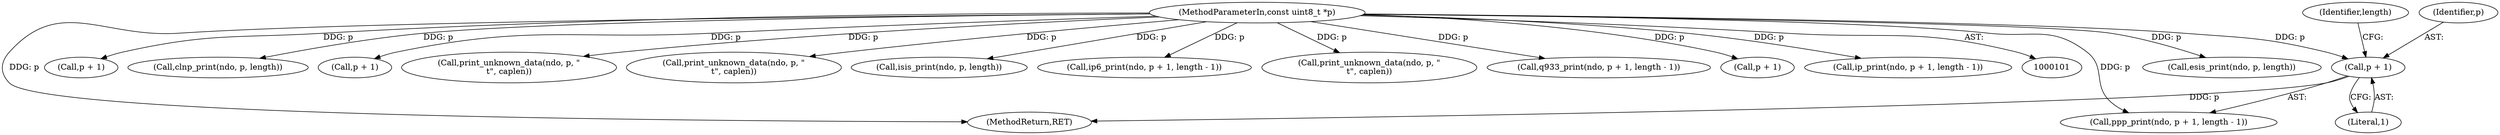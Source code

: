 digraph "1_tcpdump_1dcd10aceabbc03bf571ea32b892c522cbe923de_4@pointer" {
"1000218" [label="(Call,p + 1)"];
"1000103" [label="(MethodParameterIn,const uint8_t *p)"];
"1000152" [label="(Call,esis_print(ndo, p, length))"];
"1000208" [label="(Call,p + 1)"];
"1000141" [label="(Call,clnp_print(ndo, p, length))"];
"1000216" [label="(Call,ppp_print(ndo, p + 1, length - 1))"];
"1000198" [label="(Call,p + 1)"];
"1000222" [label="(Identifier,length)"];
"1000261" [label="(MethodReturn,RET)"];
"1000145" [label="(Call,print_unknown_data(ndo, p, \"\n\t\", caplen))"];
"1000164" [label="(Call,print_unknown_data(ndo, p, \"\n\t\", caplen))"];
"1000160" [label="(Call,isis_print(ndo, p, length))"];
"1000206" [label="(Call,ip6_print(ndo, p + 1, length - 1))"];
"1000255" [label="(Call,print_unknown_data(ndo, p, \"\n\t\", caplen))"];
"1000219" [label="(Identifier,p)"];
"1000186" [label="(Call,q933_print(ndo, p + 1, length - 1))"];
"1000103" [label="(MethodParameterIn,const uint8_t *p)"];
"1000220" [label="(Literal,1)"];
"1000218" [label="(Call,p + 1)"];
"1000188" [label="(Call,p + 1)"];
"1000196" [label="(Call,ip_print(ndo, p + 1, length - 1))"];
"1000218" -> "1000216"  [label="AST: "];
"1000218" -> "1000220"  [label="CFG: "];
"1000219" -> "1000218"  [label="AST: "];
"1000220" -> "1000218"  [label="AST: "];
"1000222" -> "1000218"  [label="CFG: "];
"1000218" -> "1000261"  [label="DDG: p"];
"1000103" -> "1000218"  [label="DDG: p"];
"1000103" -> "1000101"  [label="AST: "];
"1000103" -> "1000261"  [label="DDG: p"];
"1000103" -> "1000141"  [label="DDG: p"];
"1000103" -> "1000145"  [label="DDG: p"];
"1000103" -> "1000152"  [label="DDG: p"];
"1000103" -> "1000160"  [label="DDG: p"];
"1000103" -> "1000164"  [label="DDG: p"];
"1000103" -> "1000186"  [label="DDG: p"];
"1000103" -> "1000188"  [label="DDG: p"];
"1000103" -> "1000196"  [label="DDG: p"];
"1000103" -> "1000198"  [label="DDG: p"];
"1000103" -> "1000206"  [label="DDG: p"];
"1000103" -> "1000208"  [label="DDG: p"];
"1000103" -> "1000216"  [label="DDG: p"];
"1000103" -> "1000255"  [label="DDG: p"];
}
